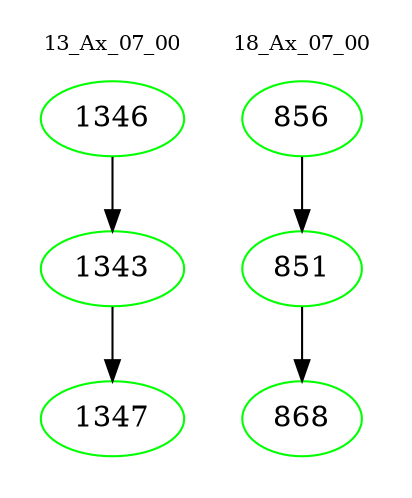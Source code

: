 digraph{
subgraph cluster_0 {
color = white
label = "13_Ax_07_00";
fontsize=10;
T0_1346 [label="1346", color="green"]
T0_1346 -> T0_1343 [color="black"]
T0_1343 [label="1343", color="green"]
T0_1343 -> T0_1347 [color="black"]
T0_1347 [label="1347", color="green"]
}
subgraph cluster_1 {
color = white
label = "18_Ax_07_00";
fontsize=10;
T1_856 [label="856", color="green"]
T1_856 -> T1_851 [color="black"]
T1_851 [label="851", color="green"]
T1_851 -> T1_868 [color="black"]
T1_868 [label="868", color="green"]
}
}
